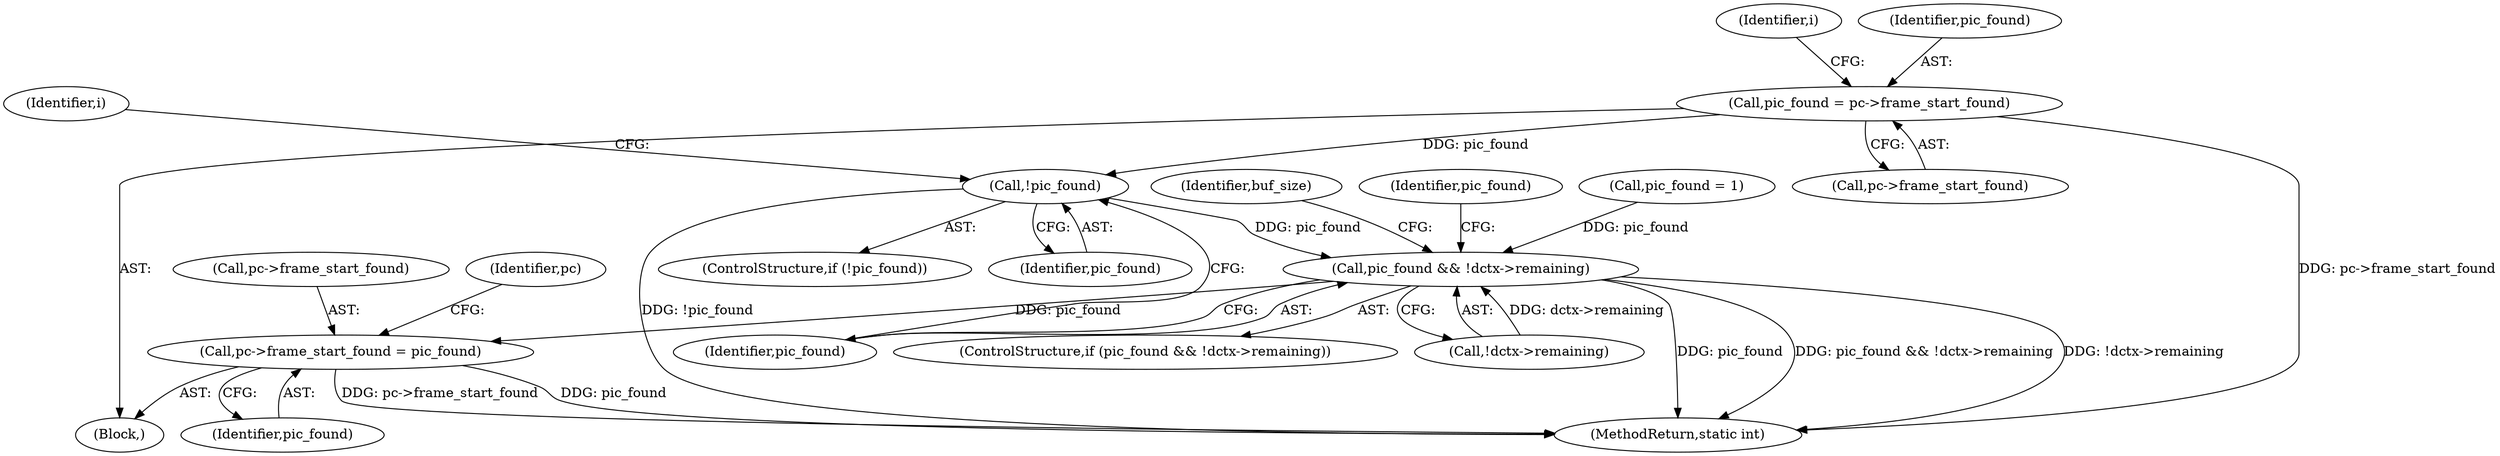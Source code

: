 digraph "0_FFmpeg_31c1c0b46a7021802c3d1d18039fca30dba5a14e@pointer" {
"1000121" [label="(Call,pic_found = pc->frame_start_found)"];
"1000143" [label="(Call,!pic_found)"];
"1000195" [label="(Call,pic_found && !dctx->remaining)"];
"1000437" [label="(Call,pc->frame_start_found = pic_found)"];
"1000168" [label="(Call,pic_found = 1)"];
"1000128" [label="(Identifier,i)"];
"1000459" [label="(MethodReturn,static int)"];
"1000142" [label="(ControlStructure,if (!pic_found))"];
"1000148" [label="(Identifier,i)"];
"1000195" [label="(Call,pic_found && !dctx->remaining)"];
"1000438" [label="(Call,pc->frame_start_found)"];
"1000441" [label="(Identifier,pic_found)"];
"1000196" [label="(Identifier,pic_found)"];
"1000122" [label="(Identifier,pic_found)"];
"1000437" [label="(Call,pc->frame_start_found = pic_found)"];
"1000444" [label="(Identifier,pc)"];
"1000144" [label="(Identifier,pic_found)"];
"1000204" [label="(Identifier,buf_size)"];
"1000143" [label="(Call,!pic_found)"];
"1000382" [label="(Identifier,pic_found)"];
"1000121" [label="(Call,pic_found = pc->frame_start_found)"];
"1000106" [label="(Block,)"];
"1000194" [label="(ControlStructure,if (pic_found && !dctx->remaining))"];
"1000123" [label="(Call,pc->frame_start_found)"];
"1000197" [label="(Call,!dctx->remaining)"];
"1000121" -> "1000106"  [label="AST: "];
"1000121" -> "1000123"  [label="CFG: "];
"1000122" -> "1000121"  [label="AST: "];
"1000123" -> "1000121"  [label="AST: "];
"1000128" -> "1000121"  [label="CFG: "];
"1000121" -> "1000459"  [label="DDG: pc->frame_start_found"];
"1000121" -> "1000143"  [label="DDG: pic_found"];
"1000143" -> "1000142"  [label="AST: "];
"1000143" -> "1000144"  [label="CFG: "];
"1000144" -> "1000143"  [label="AST: "];
"1000148" -> "1000143"  [label="CFG: "];
"1000196" -> "1000143"  [label="CFG: "];
"1000143" -> "1000459"  [label="DDG: !pic_found"];
"1000143" -> "1000195"  [label="DDG: pic_found"];
"1000195" -> "1000194"  [label="AST: "];
"1000195" -> "1000196"  [label="CFG: "];
"1000195" -> "1000197"  [label="CFG: "];
"1000196" -> "1000195"  [label="AST: "];
"1000197" -> "1000195"  [label="AST: "];
"1000204" -> "1000195"  [label="CFG: "];
"1000382" -> "1000195"  [label="CFG: "];
"1000195" -> "1000459"  [label="DDG: pic_found && !dctx->remaining"];
"1000195" -> "1000459"  [label="DDG: !dctx->remaining"];
"1000195" -> "1000459"  [label="DDG: pic_found"];
"1000168" -> "1000195"  [label="DDG: pic_found"];
"1000197" -> "1000195"  [label="DDG: dctx->remaining"];
"1000195" -> "1000437"  [label="DDG: pic_found"];
"1000437" -> "1000106"  [label="AST: "];
"1000437" -> "1000441"  [label="CFG: "];
"1000438" -> "1000437"  [label="AST: "];
"1000441" -> "1000437"  [label="AST: "];
"1000444" -> "1000437"  [label="CFG: "];
"1000437" -> "1000459"  [label="DDG: pc->frame_start_found"];
"1000437" -> "1000459"  [label="DDG: pic_found"];
}
